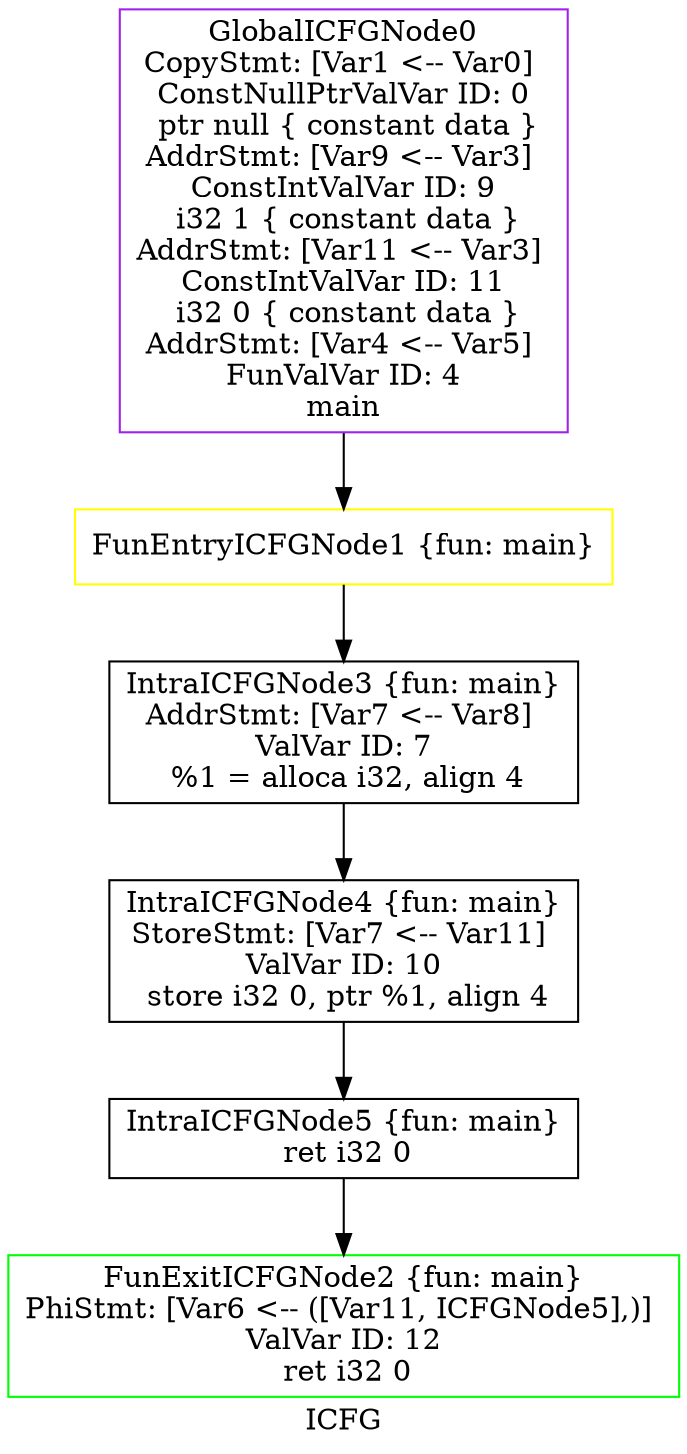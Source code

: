 digraph "ICFG" {
	label="ICFG";

	Node0x12de41b30 [shape=record,color=purple,label="{GlobalICFGNode0\nCopyStmt: [Var1 \<-- Var0]  \nConstNullPtrValVar ID: 0\n ptr null \{ constant data \}\nAddrStmt: [Var9 \<-- Var3]  \nConstIntValVar ID: 9\n i32 1 \{ constant data \}\nAddrStmt: [Var11 \<-- Var3]  \nConstIntValVar ID: 11\n i32 0 \{ constant data \}\nAddrStmt: [Var4 \<-- Var5]  \nFunValVar ID: 4\nmain}"];
	Node0x12de41b30 -> Node0x12de33960[style=solid];
	Node0x12de33960 [shape=record,color=yellow,label="{FunEntryICFGNode1 \{fun: main\}}"];
	Node0x12de33960 -> Node0x12de44e30[style=solid];
	Node0x12de30830 [shape=record,color=green,label="{FunExitICFGNode2 \{fun: main\}\nPhiStmt: [Var6 \<-- ([Var11, ICFGNode5],)]  \nValVar ID: 12\n   ret i32 0 }"];
	Node0x12de44e30 [shape=record,color=black,label="{IntraICFGNode3 \{fun: main\}\nAddrStmt: [Var7 \<-- Var8]  \nValVar ID: 7\n   %1 = alloca i32, align 4 }"];
	Node0x12de44e30 -> Node0x12de43a90[style=solid];
	Node0x12de43a90 [shape=record,color=black,label="{IntraICFGNode4 \{fun: main\}\nStoreStmt: [Var7 \<-- Var11]  \nValVar ID: 10\n   store i32 0, ptr %1, align 4 }"];
	Node0x12de43a90 -> Node0x12de45e30[style=solid];
	Node0x12de45e30 [shape=record,color=black,label="{IntraICFGNode5 \{fun: main\}\n   ret i32 0 }"];
	Node0x12de45e30 -> Node0x12de30830[style=solid];
}
